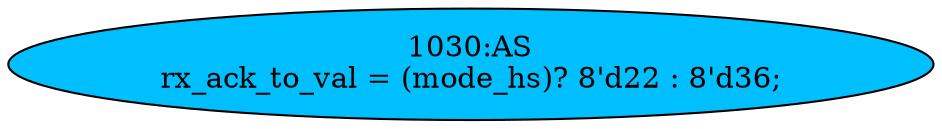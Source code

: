 strict digraph "" {
	node [label="\N"];
	"1030:AS"	 [ast="<pyverilog.vparser.ast.Assign object at 0x7fae5e1ca150>",
		def_var="['rx_ack_to_val']",
		fillcolor=deepskyblue,
		label="1030:AS
rx_ack_to_val = (mode_hs)? 8'd22 : 8'd36;",
		statements="[]",
		style=filled,
		typ=Assign,
		use_var="['mode_hs']"];
}
